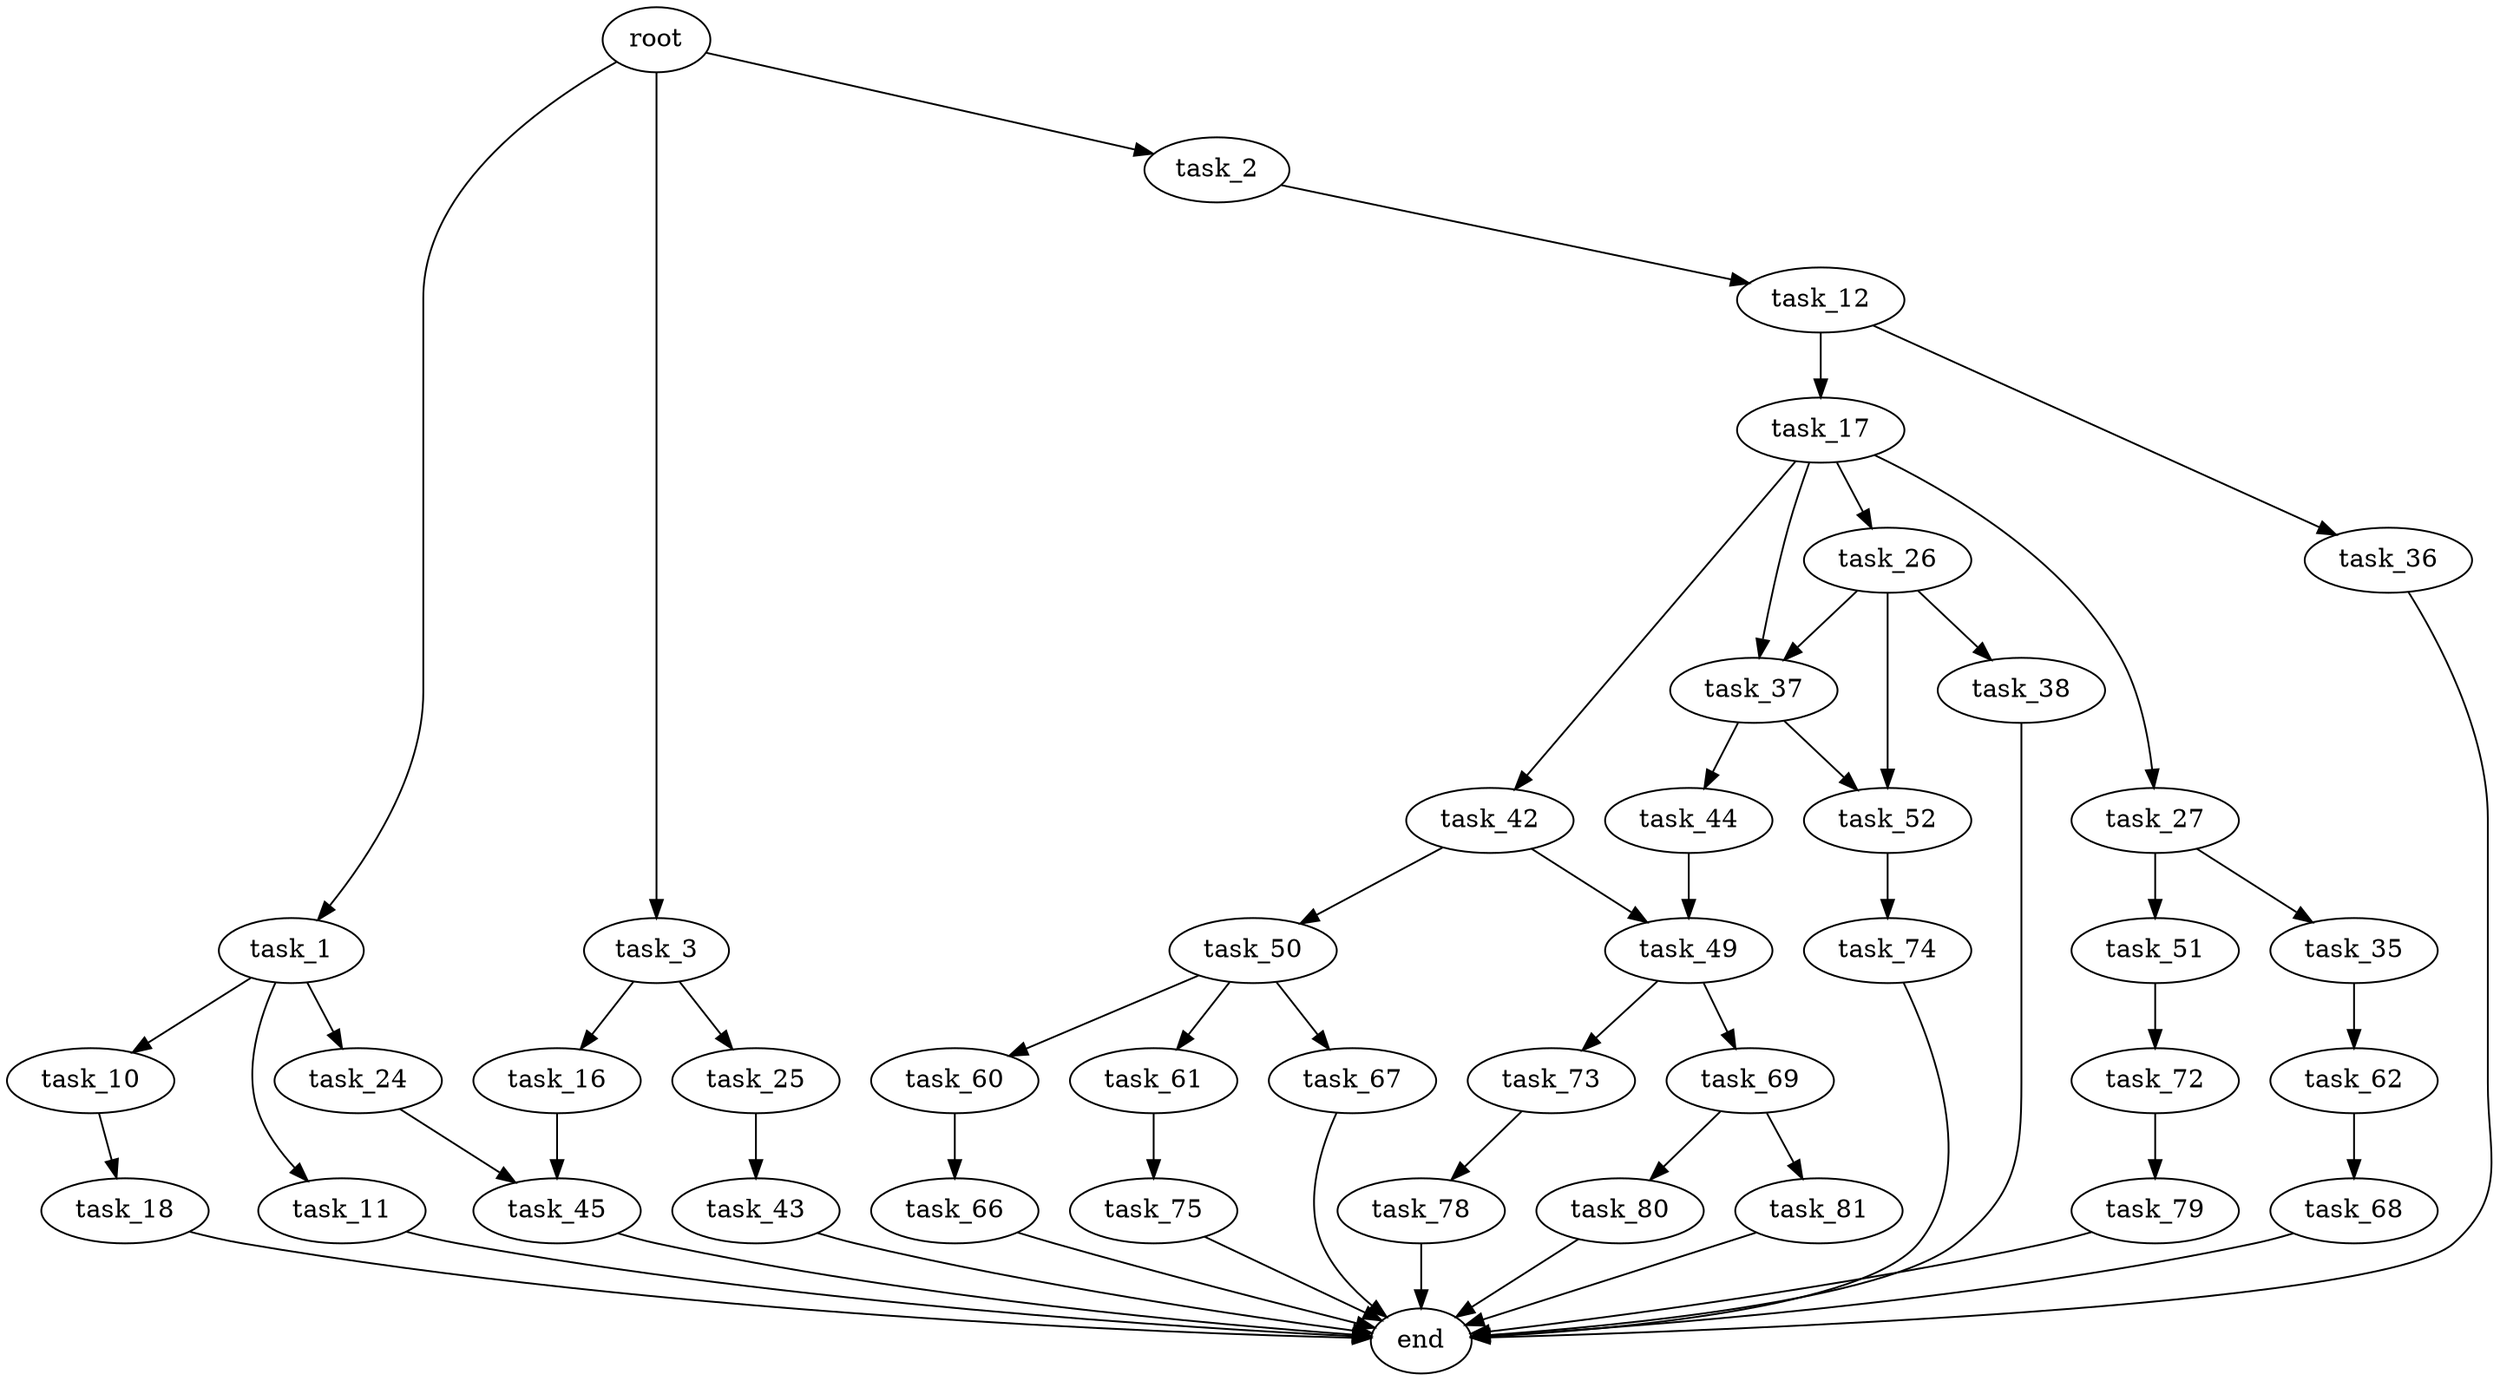 digraph G {
  root [size="0.000000"];
  task_1 [size="27381182918.000000"];
  task_2 [size="549755813888.000000"];
  task_3 [size="48545151647.000000"];
  task_10 [size="218875241825.000000"];
  task_11 [size="21245179226.000000"];
  task_12 [size="1160545618.000000"];
  task_16 [size="1013888651775.000000"];
  task_17 [size="231928233984.000000"];
  task_18 [size="231928233984.000000"];
  task_24 [size="288379554862.000000"];
  task_25 [size="28991029248.000000"];
  task_26 [size="4874376077.000000"];
  task_27 [size="762571227561.000000"];
  task_35 [size="368293445632.000000"];
  task_36 [size="825071779785.000000"];
  task_37 [size="1306208285990.000000"];
  task_38 [size="3666233049.000000"];
  task_42 [size="28991029248.000000"];
  task_43 [size="1353335977.000000"];
  task_44 [size="28991029248.000000"];
  task_45 [size="68719476736.000000"];
  task_49 [size="95760387528.000000"];
  task_50 [size="441487745459.000000"];
  task_51 [size="134217728000.000000"];
  task_52 [size="49212983261.000000"];
  task_60 [size="8589934592.000000"];
  task_61 [size="89958814813.000000"];
  task_62 [size="428286419461.000000"];
  task_66 [size="32162841366.000000"];
  task_67 [size="27121804042.000000"];
  task_68 [size="134217728000.000000"];
  task_69 [size="190584558854.000000"];
  task_72 [size="368293445632.000000"];
  task_73 [size="18825123579.000000"];
  task_74 [size="155559280903.000000"];
  task_75 [size="303146424932.000000"];
  task_78 [size="1266201730.000000"];
  task_79 [size="649320154245.000000"];
  task_80 [size="1689242937.000000"];
  task_81 [size="1621822157.000000"];
  end [size="0.000000"];

  root -> task_1 [size="1.000000"];
  root -> task_2 [size="1.000000"];
  root -> task_3 [size="1.000000"];
  task_1 -> task_10 [size="679477248.000000"];
  task_1 -> task_11 [size="679477248.000000"];
  task_1 -> task_24 [size="679477248.000000"];
  task_2 -> task_12 [size="536870912.000000"];
  task_3 -> task_16 [size="209715200.000000"];
  task_3 -> task_25 [size="209715200.000000"];
  task_10 -> task_18 [size="301989888.000000"];
  task_11 -> end [size="1.000000"];
  task_12 -> task_17 [size="33554432.000000"];
  task_12 -> task_36 [size="33554432.000000"];
  task_16 -> task_45 [size="679477248.000000"];
  task_17 -> task_26 [size="301989888.000000"];
  task_17 -> task_27 [size="301989888.000000"];
  task_17 -> task_37 [size="301989888.000000"];
  task_17 -> task_42 [size="301989888.000000"];
  task_18 -> end [size="1.000000"];
  task_24 -> task_45 [size="209715200.000000"];
  task_25 -> task_43 [size="75497472.000000"];
  task_26 -> task_37 [size="134217728.000000"];
  task_26 -> task_38 [size="134217728.000000"];
  task_26 -> task_52 [size="134217728.000000"];
  task_27 -> task_35 [size="536870912.000000"];
  task_27 -> task_51 [size="536870912.000000"];
  task_35 -> task_62 [size="411041792.000000"];
  task_36 -> end [size="1.000000"];
  task_37 -> task_44 [size="838860800.000000"];
  task_37 -> task_52 [size="838860800.000000"];
  task_38 -> end [size="1.000000"];
  task_42 -> task_49 [size="75497472.000000"];
  task_42 -> task_50 [size="75497472.000000"];
  task_43 -> end [size="1.000000"];
  task_44 -> task_49 [size="75497472.000000"];
  task_45 -> end [size="1.000000"];
  task_49 -> task_69 [size="75497472.000000"];
  task_49 -> task_73 [size="75497472.000000"];
  task_50 -> task_60 [size="411041792.000000"];
  task_50 -> task_61 [size="411041792.000000"];
  task_50 -> task_67 [size="411041792.000000"];
  task_51 -> task_72 [size="209715200.000000"];
  task_52 -> task_74 [size="838860800.000000"];
  task_60 -> task_66 [size="33554432.000000"];
  task_61 -> task_75 [size="75497472.000000"];
  task_62 -> task_68 [size="679477248.000000"];
  task_66 -> end [size="1.000000"];
  task_67 -> end [size="1.000000"];
  task_68 -> end [size="1.000000"];
  task_69 -> task_80 [size="679477248.000000"];
  task_69 -> task_81 [size="679477248.000000"];
  task_72 -> task_79 [size="411041792.000000"];
  task_73 -> task_78 [size="411041792.000000"];
  task_74 -> end [size="1.000000"];
  task_75 -> end [size="1.000000"];
  task_78 -> end [size="1.000000"];
  task_79 -> end [size="1.000000"];
  task_80 -> end [size="1.000000"];
  task_81 -> end [size="1.000000"];
}
